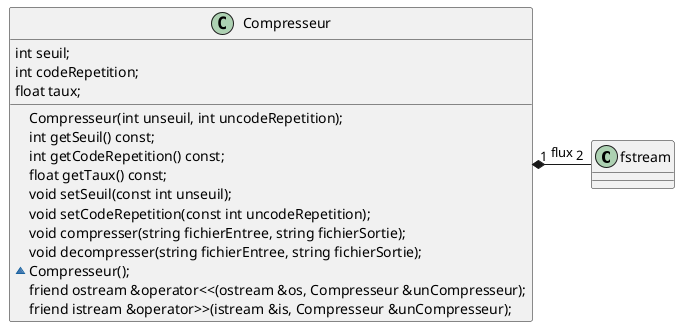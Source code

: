 @startuml

class fstream {
}

class Compresseur {
    int seuil;
    int codeRepetition;
    float taux;

    Compresseur(int unseuil, int uncodeRepetition);
    int getSeuil() const;
    int getCodeRepetition() const;
    float getTaux() const;
    void setSeuil(const int unseuil);
    void setCodeRepetition(const int uncodeRepetition);
    void compresser(string fichierEntree, string fichierSortie);
    void decompresser(string fichierEntree, string fichierSortie);
    ~Compresseur();
    friend ostream &operator<<(ostream &os, Compresseur &unCompresseur);
    friend istream &operator>>(istream &is, Compresseur &unCompresseur);
}

Compresseur "1" *-right- "2" fstream: flux

@enduml